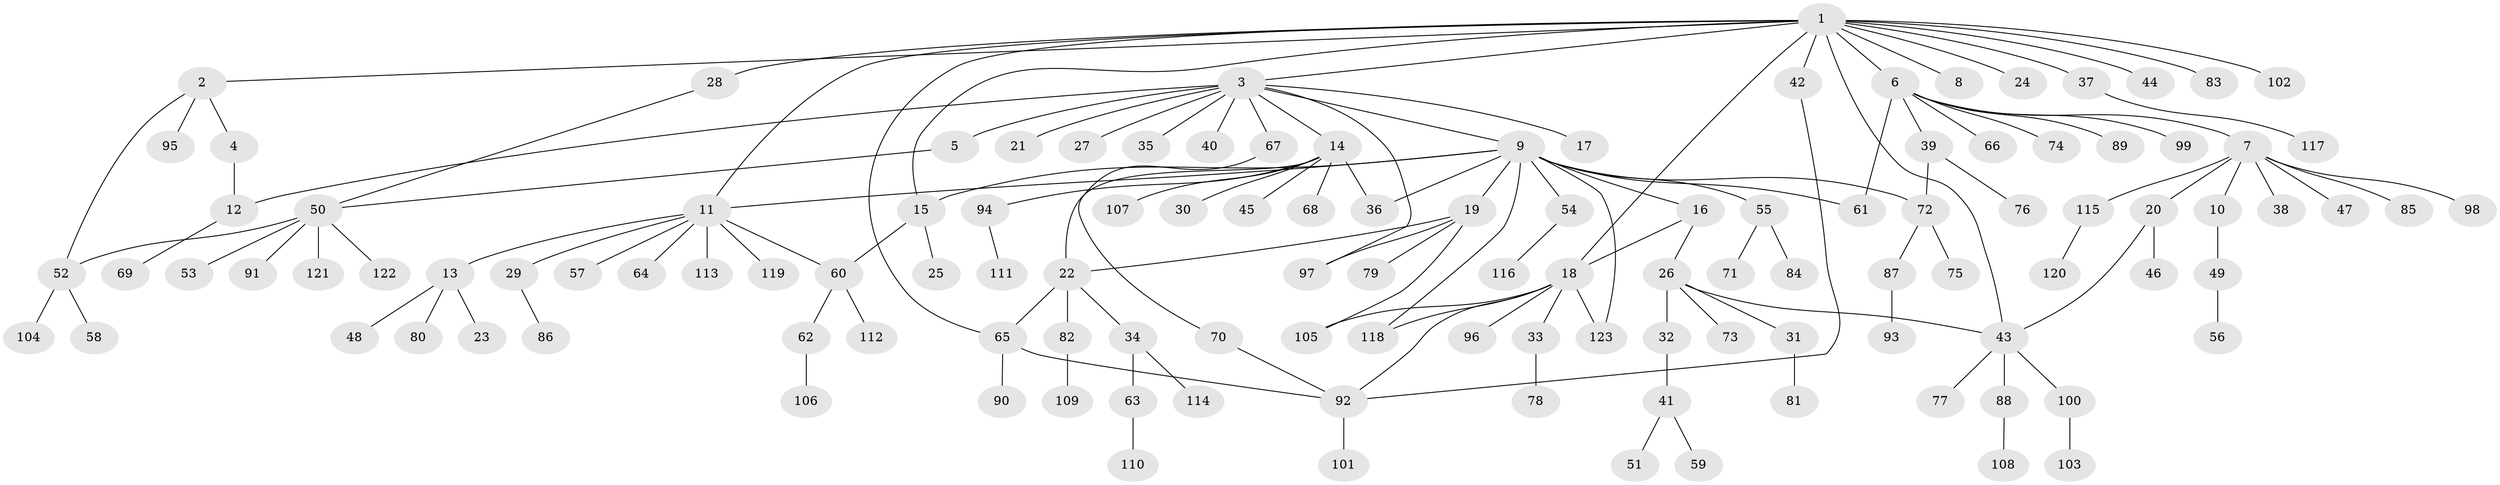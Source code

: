// coarse degree distribution, {16: 0.011627906976744186, 4: 0.05813953488372093, 12: 0.023255813953488372, 2: 0.18604651162790697, 8: 0.046511627906976744, 1: 0.5465116279069767, 6: 0.023255813953488372, 3: 0.09302325581395349, 5: 0.011627906976744186}
// Generated by graph-tools (version 1.1) at 2025/18/03/04/25 18:18:13]
// undirected, 123 vertices, 143 edges
graph export_dot {
graph [start="1"]
  node [color=gray90,style=filled];
  1;
  2;
  3;
  4;
  5;
  6;
  7;
  8;
  9;
  10;
  11;
  12;
  13;
  14;
  15;
  16;
  17;
  18;
  19;
  20;
  21;
  22;
  23;
  24;
  25;
  26;
  27;
  28;
  29;
  30;
  31;
  32;
  33;
  34;
  35;
  36;
  37;
  38;
  39;
  40;
  41;
  42;
  43;
  44;
  45;
  46;
  47;
  48;
  49;
  50;
  51;
  52;
  53;
  54;
  55;
  56;
  57;
  58;
  59;
  60;
  61;
  62;
  63;
  64;
  65;
  66;
  67;
  68;
  69;
  70;
  71;
  72;
  73;
  74;
  75;
  76;
  77;
  78;
  79;
  80;
  81;
  82;
  83;
  84;
  85;
  86;
  87;
  88;
  89;
  90;
  91;
  92;
  93;
  94;
  95;
  96;
  97;
  98;
  99;
  100;
  101;
  102;
  103;
  104;
  105;
  106;
  107;
  108;
  109;
  110;
  111;
  112;
  113;
  114;
  115;
  116;
  117;
  118;
  119;
  120;
  121;
  122;
  123;
  1 -- 2;
  1 -- 3;
  1 -- 6;
  1 -- 8;
  1 -- 11;
  1 -- 15;
  1 -- 18;
  1 -- 24;
  1 -- 28;
  1 -- 37;
  1 -- 42;
  1 -- 43;
  1 -- 44;
  1 -- 65;
  1 -- 83;
  1 -- 102;
  2 -- 4;
  2 -- 52;
  2 -- 95;
  3 -- 5;
  3 -- 9;
  3 -- 12;
  3 -- 14;
  3 -- 17;
  3 -- 21;
  3 -- 27;
  3 -- 35;
  3 -- 40;
  3 -- 67;
  3 -- 97;
  4 -- 12;
  5 -- 50;
  6 -- 7;
  6 -- 39;
  6 -- 61;
  6 -- 66;
  6 -- 74;
  6 -- 89;
  6 -- 99;
  7 -- 10;
  7 -- 20;
  7 -- 38;
  7 -- 47;
  7 -- 85;
  7 -- 98;
  7 -- 115;
  9 -- 11;
  9 -- 15;
  9 -- 16;
  9 -- 19;
  9 -- 36;
  9 -- 54;
  9 -- 55;
  9 -- 61;
  9 -- 72;
  9 -- 118;
  9 -- 123;
  10 -- 49;
  11 -- 13;
  11 -- 29;
  11 -- 57;
  11 -- 60;
  11 -- 64;
  11 -- 113;
  11 -- 119;
  12 -- 69;
  13 -- 23;
  13 -- 48;
  13 -- 80;
  14 -- 22;
  14 -- 30;
  14 -- 36;
  14 -- 45;
  14 -- 68;
  14 -- 94;
  14 -- 107;
  15 -- 25;
  15 -- 60;
  16 -- 18;
  16 -- 26;
  18 -- 33;
  18 -- 92;
  18 -- 96;
  18 -- 105;
  18 -- 118;
  18 -- 123;
  19 -- 22;
  19 -- 79;
  19 -- 97;
  19 -- 105;
  20 -- 43;
  20 -- 46;
  22 -- 34;
  22 -- 65;
  22 -- 82;
  26 -- 31;
  26 -- 32;
  26 -- 43;
  26 -- 73;
  28 -- 50;
  29 -- 86;
  31 -- 81;
  32 -- 41;
  33 -- 78;
  34 -- 63;
  34 -- 114;
  37 -- 117;
  39 -- 72;
  39 -- 76;
  41 -- 51;
  41 -- 59;
  42 -- 92;
  43 -- 77;
  43 -- 88;
  43 -- 100;
  49 -- 56;
  50 -- 52;
  50 -- 53;
  50 -- 91;
  50 -- 121;
  50 -- 122;
  52 -- 58;
  52 -- 104;
  54 -- 116;
  55 -- 71;
  55 -- 84;
  60 -- 62;
  60 -- 112;
  62 -- 106;
  63 -- 110;
  65 -- 90;
  65 -- 92;
  67 -- 70;
  70 -- 92;
  72 -- 75;
  72 -- 87;
  82 -- 109;
  87 -- 93;
  88 -- 108;
  92 -- 101;
  94 -- 111;
  100 -- 103;
  115 -- 120;
}
